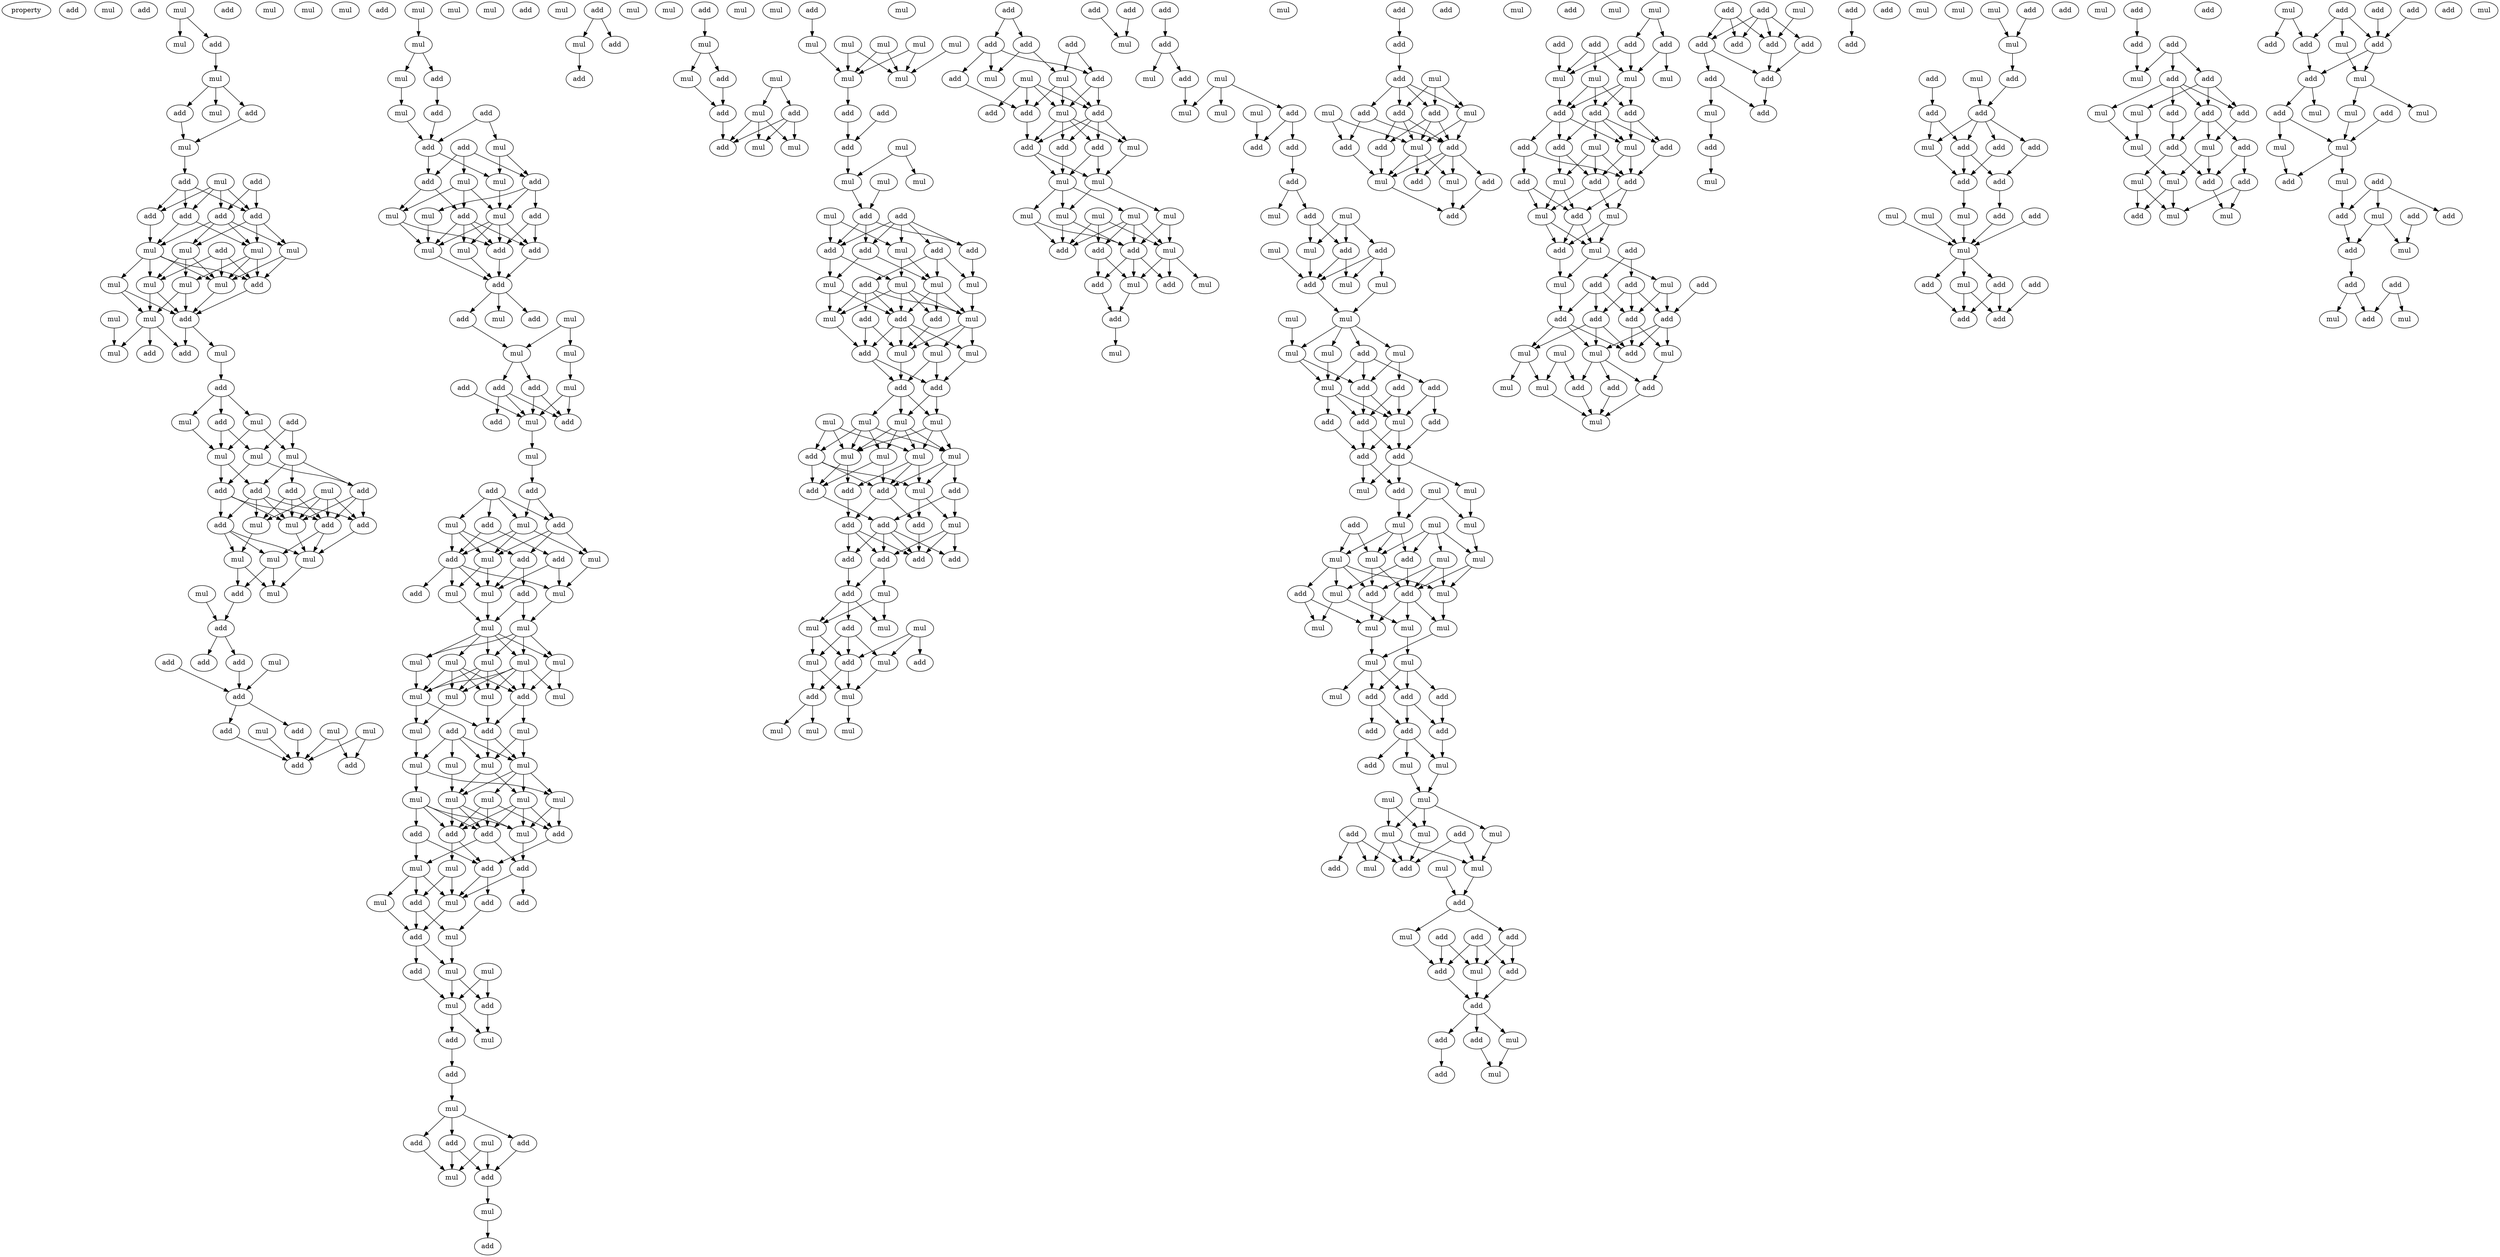 digraph {
    node [fontcolor=black]
    property [mul=2,lf=1.5]
    0 [ label = add ];
    1 [ label = mul ];
    2 [ label = add ];
    3 [ label = mul ];
    4 [ label = mul ];
    5 [ label = add ];
    6 [ label = mul ];
    7 [ label = add ];
    8 [ label = mul ];
    9 [ label = add ];
    10 [ label = add ];
    11 [ label = mul ];
    12 [ label = add ];
    13 [ label = add ];
    14 [ label = mul ];
    15 [ label = add ];
    16 [ label = add ];
    17 [ label = add ];
    18 [ label = add ];
    19 [ label = mul ];
    20 [ label = mul ];
    21 [ label = mul ];
    22 [ label = mul ];
    23 [ label = add ];
    24 [ label = add ];
    25 [ label = mul ];
    26 [ label = mul ];
    27 [ label = mul ];
    28 [ label = mul ];
    29 [ label = mul ];
    30 [ label = add ];
    31 [ label = mul ];
    32 [ label = mul ];
    33 [ label = mul ];
    34 [ label = add ];
    35 [ label = add ];
    36 [ label = mul ];
    37 [ label = add ];
    38 [ label = add ];
    39 [ label = mul ];
    40 [ label = mul ];
    41 [ label = add ];
    42 [ label = mul ];
    43 [ label = mul ];
    44 [ label = mul ];
    45 [ label = mul ];
    46 [ label = add ];
    47 [ label = add ];
    48 [ label = add ];
    49 [ label = add ];
    50 [ label = add ];
    51 [ label = mul ];
    52 [ label = mul ];
    53 [ label = add ];
    54 [ label = add ];
    55 [ label = mul ];
    56 [ label = mul ];
    57 [ label = mul ];
    58 [ label = mul ];
    59 [ label = mul ];
    60 [ label = mul ];
    61 [ label = add ];
    62 [ label = mul ];
    63 [ label = add ];
    64 [ label = add ];
    65 [ label = mul ];
    66 [ label = add ];
    67 [ label = add ];
    68 [ label = add ];
    69 [ label = add ];
    70 [ label = mul ];
    71 [ label = mul ];
    72 [ label = add ];
    73 [ label = add ];
    74 [ label = mul ];
    75 [ label = add ];
    76 [ label = add ];
    77 [ label = mul ];
    78 [ label = mul ];
    79 [ label = mul ];
    80 [ label = add ];
    81 [ label = mul ];
    82 [ label = mul ];
    83 [ label = add ];
    84 [ label = add ];
    85 [ label = mul ];
    86 [ label = add ];
    87 [ label = add ];
    88 [ label = add ];
    89 [ label = mul ];
    90 [ label = mul ];
    91 [ label = add ];
    92 [ label = mul ];
    93 [ label = add ];
    94 [ label = mul ];
    95 [ label = add ];
    96 [ label = mul ];
    97 [ label = mul ];
    98 [ label = add ];
    99 [ label = mul ];
    100 [ label = add ];
    101 [ label = add ];
    102 [ label = mul ];
    103 [ label = add ];
    104 [ label = mul ];
    105 [ label = add ];
    106 [ label = mul ];
    107 [ label = mul ];
    108 [ label = add ];
    109 [ label = add ];
    110 [ label = add ];
    111 [ label = mul ];
    112 [ label = add ];
    113 [ label = mul ];
    114 [ label = mul ];
    115 [ label = add ];
    116 [ label = mul ];
    117 [ label = add ];
    118 [ label = add ];
    119 [ label = add ];
    120 [ label = mul ];
    121 [ label = mul ];
    122 [ label = add ];
    123 [ label = add ];
    124 [ label = add ];
    125 [ label = add ];
    126 [ label = mul ];
    127 [ label = mul ];
    128 [ label = add ];
    129 [ label = add ];
    130 [ label = mul ];
    131 [ label = add ];
    132 [ label = mul ];
    133 [ label = mul ];
    134 [ label = mul ];
    135 [ label = mul ];
    136 [ label = mul ];
    137 [ label = mul ];
    138 [ label = mul ];
    139 [ label = mul ];
    140 [ label = mul ];
    141 [ label = mul ];
    142 [ label = mul ];
    143 [ label = mul ];
    144 [ label = mul ];
    145 [ label = add ];
    146 [ label = add ];
    147 [ label = mul ];
    148 [ label = mul ];
    149 [ label = add ];
    150 [ label = mul ];
    151 [ label = mul ];
    152 [ label = mul ];
    153 [ label = mul ];
    154 [ label = mul ];
    155 [ label = mul ];
    156 [ label = mul ];
    157 [ label = mul ];
    158 [ label = mul ];
    159 [ label = add ];
    160 [ label = add ];
    161 [ label = mul ];
    162 [ label = add ];
    163 [ label = add ];
    164 [ label = mul ];
    165 [ label = add ];
    166 [ label = add ];
    167 [ label = mul ];
    168 [ label = mul ];
    169 [ label = add ];
    170 [ label = add ];
    171 [ label = add ];
    172 [ label = mul ];
    173 [ label = add ];
    174 [ label = mul ];
    175 [ label = add ];
    176 [ label = mul ];
    177 [ label = mul ];
    178 [ label = mul ];
    179 [ label = add ];
    180 [ label = mul ];
    181 [ label = add ];
    182 [ label = add ];
    183 [ label = mul ];
    184 [ label = mul ];
    185 [ label = add ];
    186 [ label = add ];
    187 [ label = add ];
    188 [ label = mul ];
    189 [ label = add ];
    190 [ label = mul ];
    191 [ label = mul ];
    192 [ label = add ];
    193 [ label = add ];
    194 [ label = mul ];
    195 [ label = add ];
    196 [ label = mul ];
    197 [ label = mul ];
    198 [ label = add ];
    199 [ label = add ];
    200 [ label = mul ];
    201 [ label = mul ];
    202 [ label = mul ];
    203 [ label = add ];
    204 [ label = add ];
    205 [ label = mul ];
    206 [ label = add ];
    207 [ label = mul ];
    208 [ label = add ];
    209 [ label = mul ];
    210 [ label = mul ];
    211 [ label = mul ];
    212 [ label = add ];
    213 [ label = mul ];
    214 [ label = mul ];
    215 [ label = mul ];
    216 [ label = mul ];
    217 [ label = mul ];
    218 [ label = mul ];
    219 [ label = mul ];
    220 [ label = add ];
    221 [ label = add ];
    222 [ label = add ];
    223 [ label = mul ];
    224 [ label = mul ];
    225 [ label = mul ];
    226 [ label = mul ];
    227 [ label = add ];
    228 [ label = add ];
    229 [ label = mul ];
    230 [ label = add ];
    231 [ label = add ];
    232 [ label = add ];
    233 [ label = add ];
    234 [ label = mul ];
    235 [ label = mul ];
    236 [ label = mul ];
    237 [ label = mul ];
    238 [ label = add ];
    239 [ label = mul ];
    240 [ label = add ];
    241 [ label = mul ];
    242 [ label = add ];
    243 [ label = mul ];
    244 [ label = add ];
    245 [ label = mul ];
    246 [ label = add ];
    247 [ label = mul ];
    248 [ label = mul ];
    249 [ label = add ];
    250 [ label = add ];
    251 [ label = mul ];
    252 [ label = mul ];
    253 [ label = mul ];
    254 [ label = mul ];
    255 [ label = add ];
    256 [ label = mul ];
    257 [ label = mul ];
    258 [ label = mul ];
    259 [ label = mul ];
    260 [ label = mul ];
    261 [ label = add ];
    262 [ label = add ];
    263 [ label = add ];
    264 [ label = add ];
    265 [ label = add ];
    266 [ label = add ];
    267 [ label = mul ];
    268 [ label = add ];
    269 [ label = add ];
    270 [ label = add ];
    271 [ label = add ];
    272 [ label = add ];
    273 [ label = add ];
    274 [ label = mul ];
    275 [ label = mul ];
    276 [ label = mul ];
    277 [ label = mul ];
    278 [ label = add ];
    279 [ label = mul ];
    280 [ label = mul ];
    281 [ label = add ];
    282 [ label = add ];
    283 [ label = mul ];
    284 [ label = add ];
    285 [ label = mul ];
    286 [ label = mul ];
    287 [ label = mul ];
    288 [ label = mul ];
    289 [ label = add ];
    290 [ label = add ];
    291 [ label = add ];
    292 [ label = add ];
    293 [ label = add ];
    294 [ label = add ];
    295 [ label = mul ];
    296 [ label = mul ];
    297 [ label = mul ];
    298 [ label = add ];
    299 [ label = mul ];
    300 [ label = add ];
    301 [ label = add ];
    302 [ label = add ];
    303 [ label = mul ];
    304 [ label = add ];
    305 [ label = add ];
    306 [ label = mul ];
    307 [ label = mul ];
    308 [ label = mul ];
    309 [ label = mul ];
    310 [ label = mul ];
    311 [ label = mul ];
    312 [ label = mul ];
    313 [ label = mul ];
    314 [ label = add ];
    315 [ label = add ];
    316 [ label = add ];
    317 [ label = add ];
    318 [ label = mul ];
    319 [ label = mul ];
    320 [ label = add ];
    321 [ label = add ];
    322 [ label = mul ];
    323 [ label = add ];
    324 [ label = add ];
    325 [ label = add ];
    326 [ label = add ];
    327 [ label = mul ];
    328 [ label = add ];
    329 [ label = mul ];
    330 [ label = mul ];
    331 [ label = mul ];
    332 [ label = mul ];
    333 [ label = mul ];
    334 [ label = mul ];
    335 [ label = add ];
    336 [ label = add ];
    337 [ label = add ];
    338 [ label = add ];
    339 [ label = mul ];
    340 [ label = mul ];
    341 [ label = add ];
    342 [ label = mul ];
    343 [ label = mul ];
    344 [ label = add ];
    345 [ label = add ];
    346 [ label = mul ];
    347 [ label = mul ];
    348 [ label = add ];
    349 [ label = mul ];
    350 [ label = mul ];
    351 [ label = mul ];
    352 [ label = mul ];
    353 [ label = add ];
    354 [ label = mul ];
    355 [ label = add ];
    356 [ label = add ];
    357 [ label = mul ];
    358 [ label = add ];
    359 [ label = add ];
    360 [ label = mul ];
    361 [ label = add ];
    362 [ label = add ];
    363 [ label = add ];
    364 [ label = add ];
    365 [ label = mul ];
    366 [ label = add ];
    367 [ label = mul ];
    368 [ label = mul ];
    369 [ label = mul ];
    370 [ label = add ];
    371 [ label = mul ];
    372 [ label = mul ];
    373 [ label = mul ];
    374 [ label = mul ];
    375 [ label = add ];
    376 [ label = mul ];
    377 [ label = mul ];
    378 [ label = add ];
    379 [ label = mul ];
    380 [ label = add ];
    381 [ label = add ];
    382 [ label = mul ];
    383 [ label = mul ];
    384 [ label = mul ];
    385 [ label = mul ];
    386 [ label = mul ];
    387 [ label = mul ];
    388 [ label = mul ];
    389 [ label = add ];
    390 [ label = add ];
    391 [ label = mul ];
    392 [ label = add ];
    393 [ label = add ];
    394 [ label = add ];
    395 [ label = add ];
    396 [ label = mul ];
    397 [ label = add ];
    398 [ label = mul ];
    399 [ label = mul ];
    400 [ label = mul ];
    401 [ label = add ];
    402 [ label = mul ];
    403 [ label = mul ];
    404 [ label = mul ];
    405 [ label = add ];
    406 [ label = mul ];
    407 [ label = add ];
    408 [ label = mul ];
    409 [ label = mul ];
    410 [ label = add ];
    411 [ label = add ];
    412 [ label = add ];
    413 [ label = mul ];
    414 [ label = add ];
    415 [ label = add ];
    416 [ label = add ];
    417 [ label = mul ];
    418 [ label = add ];
    419 [ label = add ];
    420 [ label = add ];
    421 [ label = mul ];
    422 [ label = add ];
    423 [ label = add ];
    424 [ label = add ];
    425 [ label = mul ];
    426 [ label = add ];
    427 [ label = add ];
    428 [ label = mul ];
    429 [ label = add ];
    430 [ label = mul ];
    431 [ label = mul ];
    432 [ label = add ];
    433 [ label = add ];
    434 [ label = add ];
    435 [ label = mul ];
    436 [ label = add ];
    437 [ label = add ];
    438 [ label = add ];
    439 [ label = mul ];
    440 [ label = add ];
    441 [ label = mul ];
    442 [ label = add ];
    443 [ label = mul ];
    444 [ label = add ];
    445 [ label = add ];
    446 [ label = mul ];
    447 [ label = mul ];
    448 [ label = add ];
    449 [ label = add ];
    450 [ label = add ];
    451 [ label = add ];
    452 [ label = mul ];
    453 [ label = mul ];
    454 [ label = mul ];
    455 [ label = mul ];
    456 [ label = add ];
    457 [ label = add ];
    458 [ label = add ];
    459 [ label = add ];
    460 [ label = add ];
    461 [ label = add ];
    462 [ label = mul ];
    463 [ label = mul ];
    464 [ label = mul ];
    465 [ label = add ];
    466 [ label = add ];
    467 [ label = add ];
    468 [ label = mul ];
    469 [ label = mul ];
    470 [ label = add ];
    471 [ label = add ];
    472 [ label = mul ];
    473 [ label = add ];
    474 [ label = add ];
    475 [ label = add ];
    476 [ label = mul ];
    477 [ label = add ];
    478 [ label = mul ];
    479 [ label = add ];
    480 [ label = add ];
    481 [ label = add ];
    482 [ label = add ];
    483 [ label = mul ];
    484 [ label = mul ];
    485 [ label = mul ];
    486 [ label = mul ];
    487 [ label = add ];
    488 [ label = mul ];
    489 [ label = mul ];
    490 [ label = add ];
    491 [ label = add ];
    492 [ label = add ];
    493 [ label = mul ];
    494 [ label = add ];
    495 [ label = add ];
    496 [ label = mul ];
    497 [ label = add ];
    498 [ label = add ];
    499 [ label = add ];
    500 [ label = add ];
    501 [ label = add ];
    502 [ label = add ];
    503 [ label = add ];
    504 [ label = add ];
    505 [ label = mul ];
    506 [ label = add ];
    507 [ label = add ];
    508 [ label = add ];
    509 [ label = mul ];
    510 [ label = mul ];
    511 [ label = mul ];
    512 [ label = mul ];
    513 [ label = add ];
    514 [ label = mul ];
    515 [ label = add ];
    516 [ label = add ];
    517 [ label = mul ];
    518 [ label = add ];
    519 [ label = add ];
    520 [ label = add ];
    521 [ label = mul ];
    522 [ label = add ];
    523 [ label = add ];
    524 [ label = add ];
    525 [ label = add ];
    526 [ label = add ];
    527 [ label = mul ];
    528 [ label = mul ];
    529 [ label = mul ];
    530 [ label = add ];
    531 [ label = add ];
    532 [ label = mul ];
    533 [ label = add ];
    534 [ label = mul ];
    535 [ label = mul ];
    536 [ label = add ];
    537 [ label = add ];
    538 [ label = add ];
    539 [ label = add ];
    540 [ label = add ];
    541 [ label = add ];
    542 [ label = add ];
    543 [ label = add ];
    544 [ label = mul ];
    545 [ label = add ];
    546 [ label = add ];
    547 [ label = mul ];
    548 [ label = mul ];
    549 [ label = add ];
    550 [ label = add ];
    551 [ label = mul ];
    552 [ label = add ];
    553 [ label = add ];
    554 [ label = mul ];
    555 [ label = mul ];
    556 [ label = add ];
    557 [ label = mul ];
    558 [ label = add ];
    559 [ label = mul ];
    560 [ label = mul ];
    561 [ label = add ];
    562 [ label = add ];
    563 [ label = add ];
    564 [ label = add ];
    565 [ label = add ];
    566 [ label = mul ];
    567 [ label = add ];
    568 [ label = add ];
    569 [ label = add ];
    570 [ label = mul ];
    571 [ label = add ];
    572 [ label = add ];
    573 [ label = mul ];
    574 [ label = mul ];
    575 [ label = mul ];
    576 [ label = add ];
    577 [ label = add ];
    578 [ label = mul ];
    579 [ label = mul ];
    580 [ label = mul ];
    581 [ label = add ];
    582 [ label = mul ];
    583 [ label = add ];
    584 [ label = add ];
    585 [ label = add ];
    586 [ label = mul ];
    587 [ label = add ];
    588 [ label = add ];
    589 [ label = mul ];
    590 [ label = add ];
    591 [ label = add ];
    592 [ label = mul ];
    593 [ label = mul ];
    594 [ label = mul ];
    595 [ label = add ];
    3 -> 4 [ name = 0 ];
    3 -> 5 [ name = 1 ];
    5 -> 6 [ name = 2 ];
    6 -> 7 [ name = 3 ];
    6 -> 8 [ name = 4 ];
    6 -> 10 [ name = 5 ];
    7 -> 11 [ name = 6 ];
    10 -> 11 [ name = 7 ];
    11 -> 13 [ name = 8 ];
    12 -> 16 [ name = 9 ];
    12 -> 18 [ name = 10 ];
    13 -> 15 [ name = 11 ];
    13 -> 17 [ name = 12 ];
    13 -> 18 [ name = 13 ];
    14 -> 15 [ name = 14 ];
    14 -> 16 [ name = 15 ];
    14 -> 17 [ name = 16 ];
    14 -> 18 [ name = 17 ];
    15 -> 21 [ name = 18 ];
    16 -> 19 [ name = 19 ];
    16 -> 20 [ name = 20 ];
    16 -> 21 [ name = 21 ];
    16 -> 22 [ name = 22 ];
    17 -> 21 [ name = 23 ];
    17 -> 22 [ name = 24 ];
    18 -> 19 [ name = 25 ];
    18 -> 20 [ name = 26 ];
    18 -> 22 [ name = 27 ];
    19 -> 25 [ name = 28 ];
    19 -> 26 [ name = 29 ];
    19 -> 28 [ name = 30 ];
    20 -> 24 [ name = 31 ];
    20 -> 26 [ name = 32 ];
    21 -> 24 [ name = 33 ];
    21 -> 26 [ name = 34 ];
    21 -> 27 [ name = 35 ];
    21 -> 28 [ name = 36 ];
    22 -> 24 [ name = 37 ];
    22 -> 25 [ name = 38 ];
    22 -> 26 [ name = 39 ];
    23 -> 24 [ name = 40 ];
    23 -> 26 [ name = 41 ];
    23 -> 28 [ name = 42 ];
    24 -> 30 [ name = 43 ];
    25 -> 29 [ name = 44 ];
    25 -> 30 [ name = 45 ];
    26 -> 30 [ name = 46 ];
    27 -> 29 [ name = 47 ];
    27 -> 30 [ name = 48 ];
    28 -> 29 [ name = 49 ];
    28 -> 30 [ name = 50 ];
    29 -> 32 [ name = 51 ];
    29 -> 34 [ name = 52 ];
    29 -> 35 [ name = 53 ];
    30 -> 33 [ name = 54 ];
    30 -> 34 [ name = 55 ];
    31 -> 32 [ name = 56 ];
    33 -> 37 [ name = 57 ];
    37 -> 38 [ name = 58 ];
    37 -> 39 [ name = 59 ];
    37 -> 40 [ name = 60 ];
    38 -> 43 [ name = 61 ];
    38 -> 44 [ name = 62 ];
    39 -> 43 [ name = 63 ];
    40 -> 42 [ name = 64 ];
    40 -> 43 [ name = 65 ];
    41 -> 42 [ name = 66 ];
    41 -> 44 [ name = 67 ];
    42 -> 46 [ name = 68 ];
    42 -> 47 [ name = 69 ];
    42 -> 49 [ name = 70 ];
    43 -> 47 [ name = 71 ];
    43 -> 48 [ name = 72 ];
    44 -> 46 [ name = 73 ];
    44 -> 48 [ name = 74 ];
    45 -> 50 [ name = 75 ];
    45 -> 51 [ name = 76 ];
    45 -> 52 [ name = 77 ];
    45 -> 53 [ name = 78 ];
    46 -> 50 [ name = 79 ];
    46 -> 51 [ name = 80 ];
    46 -> 53 [ name = 81 ];
    47 -> 51 [ name = 82 ];
    47 -> 52 [ name = 83 ];
    47 -> 53 [ name = 84 ];
    47 -> 54 [ name = 85 ];
    48 -> 50 [ name = 86 ];
    48 -> 51 [ name = 87 ];
    48 -> 54 [ name = 88 ];
    49 -> 50 [ name = 89 ];
    49 -> 51 [ name = 90 ];
    49 -> 52 [ name = 91 ];
    50 -> 56 [ name = 92 ];
    50 -> 57 [ name = 93 ];
    51 -> 57 [ name = 94 ];
    52 -> 55 [ name = 95 ];
    53 -> 57 [ name = 96 ];
    54 -> 55 [ name = 97 ];
    54 -> 56 [ name = 98 ];
    54 -> 57 [ name = 99 ];
    55 -> 59 [ name = 100 ];
    55 -> 61 [ name = 101 ];
    56 -> 59 [ name = 102 ];
    56 -> 61 [ name = 103 ];
    57 -> 59 [ name = 104 ];
    60 -> 63 [ name = 105 ];
    61 -> 63 [ name = 106 ];
    63 -> 66 [ name = 107 ];
    63 -> 68 [ name = 108 ];
    65 -> 69 [ name = 109 ];
    66 -> 69 [ name = 110 ];
    67 -> 69 [ name = 111 ];
    69 -> 72 [ name = 112 ];
    69 -> 73 [ name = 113 ];
    70 -> 75 [ name = 114 ];
    70 -> 76 [ name = 115 ];
    71 -> 76 [ name = 116 ];
    72 -> 76 [ name = 117 ];
    73 -> 76 [ name = 118 ];
    74 -> 75 [ name = 119 ];
    74 -> 76 [ name = 120 ];
    77 -> 79 [ name = 121 ];
    79 -> 80 [ name = 122 ];
    79 -> 81 [ name = 123 ];
    80 -> 84 [ name = 124 ];
    81 -> 82 [ name = 125 ];
    82 -> 86 [ name = 126 ];
    83 -> 85 [ name = 127 ];
    83 -> 86 [ name = 128 ];
    84 -> 86 [ name = 129 ];
    85 -> 89 [ name = 130 ];
    85 -> 91 [ name = 131 ];
    86 -> 88 [ name = 132 ];
    86 -> 89 [ name = 133 ];
    87 -> 88 [ name = 134 ];
    87 -> 90 [ name = 135 ];
    87 -> 91 [ name = 136 ];
    88 -> 92 [ name = 137 ];
    88 -> 93 [ name = 138 ];
    89 -> 94 [ name = 139 ];
    90 -> 92 [ name = 140 ];
    90 -> 93 [ name = 141 ];
    90 -> 94 [ name = 142 ];
    91 -> 94 [ name = 143 ];
    91 -> 95 [ name = 144 ];
    91 -> 96 [ name = 145 ];
    92 -> 98 [ name = 146 ];
    92 -> 99 [ name = 147 ];
    93 -> 97 [ name = 148 ];
    93 -> 98 [ name = 149 ];
    93 -> 99 [ name = 150 ];
    93 -> 100 [ name = 151 ];
    94 -> 97 [ name = 152 ];
    94 -> 98 [ name = 153 ];
    94 -> 99 [ name = 154 ];
    94 -> 100 [ name = 155 ];
    95 -> 98 [ name = 156 ];
    95 -> 100 [ name = 157 ];
    96 -> 99 [ name = 158 ];
    97 -> 101 [ name = 159 ];
    98 -> 101 [ name = 160 ];
    99 -> 101 [ name = 161 ];
    100 -> 101 [ name = 162 ];
    101 -> 102 [ name = 163 ];
    101 -> 103 [ name = 164 ];
    101 -> 105 [ name = 165 ];
    104 -> 106 [ name = 166 ];
    104 -> 107 [ name = 167 ];
    105 -> 106 [ name = 168 ];
    106 -> 109 [ name = 169 ];
    106 -> 110 [ name = 170 ];
    107 -> 111 [ name = 171 ];
    108 -> 114 [ name = 172 ];
    109 -> 114 [ name = 173 ];
    109 -> 115 [ name = 174 ];
    110 -> 112 [ name = 175 ];
    110 -> 114 [ name = 176 ];
    110 -> 115 [ name = 177 ];
    111 -> 114 [ name = 178 ];
    111 -> 115 [ name = 179 ];
    114 -> 116 [ name = 180 ];
    116 -> 119 [ name = 181 ];
    117 -> 120 [ name = 182 ];
    117 -> 121 [ name = 183 ];
    117 -> 122 [ name = 184 ];
    117 -> 123 [ name = 185 ];
    119 -> 120 [ name = 186 ];
    119 -> 122 [ name = 187 ];
    120 -> 124 [ name = 188 ];
    120 -> 126 [ name = 189 ];
    120 -> 127 [ name = 190 ];
    121 -> 124 [ name = 191 ];
    121 -> 125 [ name = 192 ];
    121 -> 126 [ name = 193 ];
    122 -> 125 [ name = 194 ];
    122 -> 126 [ name = 195 ];
    122 -> 127 [ name = 196 ];
    123 -> 124 [ name = 197 ];
    123 -> 128 [ name = 198 ];
    124 -> 130 [ name = 199 ];
    124 -> 131 [ name = 200 ];
    124 -> 132 [ name = 201 ];
    124 -> 133 [ name = 202 ];
    125 -> 129 [ name = 203 ];
    125 -> 130 [ name = 204 ];
    126 -> 130 [ name = 205 ];
    126 -> 133 [ name = 206 ];
    127 -> 132 [ name = 207 ];
    128 -> 130 [ name = 208 ];
    128 -> 132 [ name = 209 ];
    129 -> 134 [ name = 210 ];
    129 -> 135 [ name = 211 ];
    130 -> 134 [ name = 212 ];
    132 -> 135 [ name = 213 ];
    133 -> 134 [ name = 214 ];
    134 -> 136 [ name = 215 ];
    134 -> 137 [ name = 216 ];
    134 -> 138 [ name = 217 ];
    134 -> 139 [ name = 218 ];
    134 -> 140 [ name = 219 ];
    135 -> 136 [ name = 220 ];
    135 -> 137 [ name = 221 ];
    135 -> 138 [ name = 222 ];
    135 -> 140 [ name = 223 ];
    136 -> 141 [ name = 224 ];
    137 -> 144 [ name = 225 ];
    137 -> 145 [ name = 226 ];
    138 -> 141 [ name = 227 ];
    138 -> 142 [ name = 228 ];
    138 -> 143 [ name = 229 ];
    138 -> 144 [ name = 230 ];
    138 -> 145 [ name = 231 ];
    139 -> 141 [ name = 232 ];
    139 -> 142 [ name = 233 ];
    139 -> 143 [ name = 234 ];
    139 -> 145 [ name = 235 ];
    140 -> 141 [ name = 236 ];
    140 -> 142 [ name = 237 ];
    140 -> 143 [ name = 238 ];
    140 -> 145 [ name = 239 ];
    141 -> 146 [ name = 240 ];
    141 -> 147 [ name = 241 ];
    142 -> 147 [ name = 242 ];
    143 -> 146 [ name = 243 ];
    145 -> 146 [ name = 244 ];
    145 -> 148 [ name = 245 ];
    146 -> 152 [ name = 246 ];
    146 -> 153 [ name = 247 ];
    147 -> 150 [ name = 248 ];
    148 -> 152 [ name = 249 ];
    148 -> 153 [ name = 250 ];
    149 -> 150 [ name = 251 ];
    149 -> 151 [ name = 252 ];
    149 -> 152 [ name = 253 ];
    149 -> 153 [ name = 254 ];
    150 -> 154 [ name = 255 ];
    150 -> 157 [ name = 256 ];
    151 -> 155 [ name = 257 ];
    152 -> 155 [ name = 258 ];
    152 -> 156 [ name = 259 ];
    152 -> 157 [ name = 260 ];
    152 -> 158 [ name = 261 ];
    153 -> 155 [ name = 262 ];
    153 -> 158 [ name = 263 ];
    154 -> 160 [ name = 264 ];
    154 -> 161 [ name = 265 ];
    154 -> 162 [ name = 266 ];
    154 -> 163 [ name = 267 ];
    155 -> 161 [ name = 268 ];
    155 -> 162 [ name = 269 ];
    155 -> 163 [ name = 270 ];
    156 -> 159 [ name = 271 ];
    156 -> 162 [ name = 272 ];
    156 -> 163 [ name = 273 ];
    157 -> 159 [ name = 274 ];
    157 -> 161 [ name = 275 ];
    158 -> 159 [ name = 276 ];
    158 -> 161 [ name = 277 ];
    158 -> 162 [ name = 278 ];
    158 -> 163 [ name = 279 ];
    159 -> 166 [ name = 280 ];
    160 -> 166 [ name = 281 ];
    160 -> 167 [ name = 282 ];
    161 -> 165 [ name = 283 ];
    162 -> 164 [ name = 284 ];
    162 -> 166 [ name = 285 ];
    163 -> 165 [ name = 286 ];
    163 -> 167 [ name = 287 ];
    164 -> 168 [ name = 288 ];
    164 -> 171 [ name = 289 ];
    165 -> 168 [ name = 290 ];
    165 -> 169 [ name = 291 ];
    166 -> 168 [ name = 292 ];
    166 -> 170 [ name = 293 ];
    167 -> 168 [ name = 294 ];
    167 -> 171 [ name = 295 ];
    167 -> 172 [ name = 296 ];
    168 -> 173 [ name = 297 ];
    170 -> 174 [ name = 298 ];
    171 -> 173 [ name = 299 ];
    171 -> 174 [ name = 300 ];
    172 -> 173 [ name = 301 ];
    173 -> 175 [ name = 302 ];
    173 -> 177 [ name = 303 ];
    174 -> 177 [ name = 304 ];
    175 -> 178 [ name = 305 ];
    176 -> 178 [ name = 306 ];
    176 -> 179 [ name = 307 ];
    177 -> 178 [ name = 308 ];
    177 -> 179 [ name = 309 ];
    178 -> 180 [ name = 310 ];
    178 -> 181 [ name = 311 ];
    179 -> 180 [ name = 312 ];
    181 -> 182 [ name = 313 ];
    182 -> 183 [ name = 314 ];
    183 -> 185 [ name = 315 ];
    183 -> 186 [ name = 316 ];
    183 -> 187 [ name = 317 ];
    184 -> 188 [ name = 318 ];
    184 -> 189 [ name = 319 ];
    185 -> 188 [ name = 320 ];
    186 -> 189 [ name = 321 ];
    187 -> 188 [ name = 322 ];
    187 -> 189 [ name = 323 ];
    189 -> 190 [ name = 324 ];
    190 -> 192 [ name = 325 ];
    193 -> 194 [ name = 326 ];
    193 -> 195 [ name = 327 ];
    194 -> 198 [ name = 328 ];
    199 -> 200 [ name = 329 ];
    200 -> 201 [ name = 330 ];
    200 -> 203 [ name = 331 ];
    201 -> 204 [ name = 332 ];
    202 -> 205 [ name = 333 ];
    202 -> 206 [ name = 334 ];
    203 -> 204 [ name = 335 ];
    204 -> 208 [ name = 336 ];
    205 -> 208 [ name = 337 ];
    205 -> 209 [ name = 338 ];
    205 -> 210 [ name = 339 ];
    206 -> 208 [ name = 340 ];
    206 -> 209 [ name = 341 ];
    206 -> 210 [ name = 342 ];
    212 -> 213 [ name = 343 ];
    213 -> 218 [ name = 344 ];
    214 -> 219 [ name = 345 ];
    215 -> 218 [ name = 346 ];
    215 -> 219 [ name = 347 ];
    216 -> 218 [ name = 348 ];
    216 -> 219 [ name = 349 ];
    217 -> 218 [ name = 350 ];
    217 -> 219 [ name = 351 ];
    218 -> 221 [ name = 352 ];
    220 -> 222 [ name = 353 ];
    221 -> 222 [ name = 354 ];
    222 -> 224 [ name = 355 ];
    223 -> 224 [ name = 356 ];
    223 -> 226 [ name = 357 ];
    224 -> 227 [ name = 358 ];
    225 -> 227 [ name = 359 ];
    227 -> 231 [ name = 360 ];
    227 -> 232 [ name = 361 ];
    227 -> 233 [ name = 362 ];
    228 -> 230 [ name = 363 ];
    228 -> 231 [ name = 364 ];
    228 -> 232 [ name = 365 ];
    228 -> 233 [ name = 366 ];
    228 -> 234 [ name = 367 ];
    229 -> 231 [ name = 368 ];
    229 -> 234 [ name = 369 ];
    230 -> 236 [ name = 370 ];
    230 -> 237 [ name = 371 ];
    230 -> 238 [ name = 372 ];
    231 -> 235 [ name = 373 ];
    231 -> 239 [ name = 374 ];
    232 -> 236 [ name = 375 ];
    233 -> 235 [ name = 376 ];
    233 -> 237 [ name = 377 ];
    234 -> 237 [ name = 378 ];
    234 -> 239 [ name = 379 ];
    235 -> 240 [ name = 380 ];
    235 -> 243 [ name = 381 ];
    236 -> 241 [ name = 382 ];
    237 -> 240 [ name = 383 ];
    237 -> 241 [ name = 384 ];
    237 -> 244 [ name = 385 ];
    238 -> 240 [ name = 386 ];
    238 -> 241 [ name = 387 ];
    238 -> 242 [ name = 388 ];
    238 -> 243 [ name = 389 ];
    239 -> 240 [ name = 390 ];
    239 -> 241 [ name = 391 ];
    239 -> 243 [ name = 392 ];
    239 -> 244 [ name = 393 ];
    240 -> 245 [ name = 394 ];
    240 -> 246 [ name = 395 ];
    240 -> 247 [ name = 396 ];
    240 -> 248 [ name = 397 ];
    241 -> 245 [ name = 398 ];
    241 -> 247 [ name = 399 ];
    241 -> 248 [ name = 400 ];
    242 -> 245 [ name = 401 ];
    242 -> 246 [ name = 402 ];
    243 -> 246 [ name = 403 ];
    244 -> 245 [ name = 404 ];
    245 -> 249 [ name = 405 ];
    246 -> 249 [ name = 406 ];
    246 -> 250 [ name = 407 ];
    247 -> 249 [ name = 408 ];
    247 -> 250 [ name = 409 ];
    248 -> 250 [ name = 410 ];
    249 -> 251 [ name = 411 ];
    249 -> 252 [ name = 412 ];
    249 -> 253 [ name = 413 ];
    250 -> 251 [ name = 414 ];
    250 -> 253 [ name = 415 ];
    251 -> 257 [ name = 416 ];
    251 -> 258 [ name = 417 ];
    251 -> 259 [ name = 418 ];
    252 -> 255 [ name = 419 ];
    252 -> 256 [ name = 420 ];
    252 -> 258 [ name = 421 ];
    252 -> 259 [ name = 422 ];
    253 -> 256 [ name = 423 ];
    253 -> 257 [ name = 424 ];
    253 -> 258 [ name = 425 ];
    253 -> 259 [ name = 426 ];
    254 -> 255 [ name = 427 ];
    254 -> 257 [ name = 428 ];
    254 -> 258 [ name = 429 ];
    255 -> 260 [ name = 430 ];
    255 -> 261 [ name = 431 ];
    255 -> 263 [ name = 432 ];
    256 -> 261 [ name = 433 ];
    256 -> 263 [ name = 434 ];
    257 -> 260 [ name = 435 ];
    257 -> 261 [ name = 436 ];
    257 -> 262 [ name = 437 ];
    258 -> 262 [ name = 438 ];
    258 -> 263 [ name = 439 ];
    259 -> 260 [ name = 440 ];
    259 -> 261 [ name = 441 ];
    259 -> 264 [ name = 442 ];
    260 -> 266 [ name = 443 ];
    260 -> 267 [ name = 444 ];
    261 -> 265 [ name = 445 ];
    261 -> 266 [ name = 446 ];
    262 -> 265 [ name = 447 ];
    263 -> 268 [ name = 448 ];
    264 -> 267 [ name = 449 ];
    264 -> 268 [ name = 450 ];
    265 -> 269 [ name = 451 ];
    265 -> 270 [ name = 452 ];
    265 -> 271 [ name = 453 ];
    266 -> 269 [ name = 454 ];
    267 -> 269 [ name = 455 ];
    267 -> 270 [ name = 456 ];
    267 -> 272 [ name = 457 ];
    268 -> 269 [ name = 458 ];
    268 -> 270 [ name = 459 ];
    268 -> 271 [ name = 460 ];
    268 -> 272 [ name = 461 ];
    270 -> 273 [ name = 462 ];
    270 -> 274 [ name = 463 ];
    271 -> 273 [ name = 464 ];
    273 -> 276 [ name = 465 ];
    273 -> 277 [ name = 466 ];
    273 -> 278 [ name = 467 ];
    274 -> 276 [ name = 468 ];
    274 -> 277 [ name = 469 ];
    275 -> 279 [ name = 470 ];
    275 -> 281 [ name = 471 ];
    275 -> 282 [ name = 472 ];
    276 -> 280 [ name = 473 ];
    276 -> 282 [ name = 474 ];
    278 -> 279 [ name = 475 ];
    278 -> 280 [ name = 476 ];
    278 -> 282 [ name = 477 ];
    279 -> 283 [ name = 478 ];
    280 -> 283 [ name = 479 ];
    280 -> 284 [ name = 480 ];
    282 -> 283 [ name = 481 ];
    282 -> 284 [ name = 482 ];
    283 -> 288 [ name = 483 ];
    284 -> 285 [ name = 484 ];
    284 -> 287 [ name = 485 ];
    289 -> 290 [ name = 486 ];
    289 -> 291 [ name = 487 ];
    290 -> 293 [ name = 488 ];
    290 -> 294 [ name = 489 ];
    290 -> 295 [ name = 490 ];
    291 -> 295 [ name = 491 ];
    291 -> 297 [ name = 492 ];
    292 -> 294 [ name = 493 ];
    292 -> 297 [ name = 494 ];
    293 -> 301 [ name = 495 ];
    294 -> 298 [ name = 496 ];
    294 -> 299 [ name = 497 ];
    296 -> 298 [ name = 498 ];
    296 -> 299 [ name = 499 ];
    296 -> 300 [ name = 500 ];
    296 -> 301 [ name = 501 ];
    297 -> 298 [ name = 502 ];
    297 -> 299 [ name = 503 ];
    297 -> 301 [ name = 504 ];
    298 -> 302 [ name = 505 ];
    298 -> 303 [ name = 506 ];
    298 -> 304 [ name = 507 ];
    298 -> 305 [ name = 508 ];
    299 -> 302 [ name = 509 ];
    299 -> 303 [ name = 510 ];
    299 -> 304 [ name = 511 ];
    299 -> 305 [ name = 512 ];
    301 -> 305 [ name = 513 ];
    302 -> 306 [ name = 514 ];
    302 -> 307 [ name = 515 ];
    303 -> 306 [ name = 516 ];
    304 -> 307 [ name = 517 ];
    305 -> 306 [ name = 518 ];
    305 -> 307 [ name = 519 ];
    306 -> 308 [ name = 520 ];
    306 -> 309 [ name = 521 ];
    307 -> 308 [ name = 522 ];
    307 -> 310 [ name = 523 ];
    307 -> 311 [ name = 524 ];
    308 -> 315 [ name = 525 ];
    308 -> 316 [ name = 526 ];
    309 -> 313 [ name = 527 ];
    309 -> 315 [ name = 528 ];
    310 -> 313 [ name = 529 ];
    310 -> 314 [ name = 530 ];
    310 -> 315 [ name = 531 ];
    310 -> 316 [ name = 532 ];
    311 -> 315 [ name = 533 ];
    311 -> 316 [ name = 534 ];
    312 -> 313 [ name = 535 ];
    312 -> 314 [ name = 536 ];
    312 -> 316 [ name = 537 ];
    313 -> 317 [ name = 538 ];
    313 -> 318 [ name = 539 ];
    313 -> 319 [ name = 540 ];
    314 -> 318 [ name = 541 ];
    314 -> 320 [ name = 542 ];
    315 -> 317 [ name = 543 ];
    315 -> 318 [ name = 544 ];
    315 -> 320 [ name = 545 ];
    318 -> 321 [ name = 546 ];
    320 -> 321 [ name = 547 ];
    321 -> 322 [ name = 548 ];
    323 -> 327 [ name = 549 ];
    324 -> 326 [ name = 550 ];
    325 -> 327 [ name = 551 ];
    326 -> 328 [ name = 552 ];
    326 -> 330 [ name = 553 ];
    328 -> 334 [ name = 554 ];
    331 -> 333 [ name = 555 ];
    331 -> 334 [ name = 556 ];
    331 -> 335 [ name = 557 ];
    332 -> 336 [ name = 558 ];
    335 -> 336 [ name = 559 ];
    335 -> 337 [ name = 560 ];
    337 -> 338 [ name = 561 ];
    338 -> 339 [ name = 562 ];
    338 -> 341 [ name = 563 ];
    340 -> 342 [ name = 564 ];
    340 -> 344 [ name = 565 ];
    340 -> 345 [ name = 566 ];
    341 -> 342 [ name = 567 ];
    341 -> 344 [ name = 568 ];
    342 -> 348 [ name = 569 ];
    343 -> 348 [ name = 570 ];
    344 -> 346 [ name = 571 ];
    344 -> 348 [ name = 572 ];
    345 -> 346 [ name = 573 ];
    345 -> 347 [ name = 574 ];
    345 -> 348 [ name = 575 ];
    347 -> 350 [ name = 576 ];
    348 -> 350 [ name = 577 ];
    349 -> 354 [ name = 578 ];
    350 -> 351 [ name = 579 ];
    350 -> 352 [ name = 580 ];
    350 -> 353 [ name = 581 ];
    350 -> 354 [ name = 582 ];
    351 -> 357 [ name = 583 ];
    352 -> 355 [ name = 584 ];
    352 -> 356 [ name = 585 ];
    353 -> 356 [ name = 586 ];
    353 -> 357 [ name = 587 ];
    353 -> 358 [ name = 588 ];
    354 -> 356 [ name = 589 ];
    354 -> 357 [ name = 590 ];
    355 -> 359 [ name = 591 ];
    355 -> 360 [ name = 592 ];
    356 -> 359 [ name = 593 ];
    356 -> 360 [ name = 594 ];
    357 -> 359 [ name = 595 ];
    357 -> 360 [ name = 596 ];
    357 -> 362 [ name = 597 ];
    358 -> 360 [ name = 598 ];
    358 -> 361 [ name = 599 ];
    359 -> 363 [ name = 600 ];
    359 -> 364 [ name = 601 ];
    360 -> 363 [ name = 602 ];
    360 -> 364 [ name = 603 ];
    361 -> 363 [ name = 604 ];
    362 -> 364 [ name = 605 ];
    363 -> 365 [ name = 606 ];
    363 -> 366 [ name = 607 ];
    363 -> 368 [ name = 608 ];
    364 -> 365 [ name = 609 ];
    364 -> 366 [ name = 610 ];
    366 -> 371 [ name = 611 ];
    367 -> 371 [ name = 612 ];
    367 -> 372 [ name = 613 ];
    368 -> 372 [ name = 614 ];
    369 -> 374 [ name = 615 ];
    369 -> 375 [ name = 616 ];
    369 -> 376 [ name = 617 ];
    369 -> 377 [ name = 618 ];
    370 -> 373 [ name = 619 ];
    370 -> 377 [ name = 620 ];
    371 -> 373 [ name = 621 ];
    371 -> 375 [ name = 622 ];
    371 -> 377 [ name = 623 ];
    372 -> 376 [ name = 624 ];
    373 -> 379 [ name = 625 ];
    373 -> 380 [ name = 626 ];
    373 -> 381 [ name = 627 ];
    373 -> 382 [ name = 628 ];
    374 -> 378 [ name = 629 ];
    374 -> 379 [ name = 630 ];
    374 -> 380 [ name = 631 ];
    375 -> 378 [ name = 632 ];
    375 -> 382 [ name = 633 ];
    376 -> 378 [ name = 634 ];
    376 -> 379 [ name = 635 ];
    377 -> 378 [ name = 636 ];
    377 -> 380 [ name = 637 ];
    378 -> 383 [ name = 638 ];
    378 -> 384 [ name = 639 ];
    378 -> 386 [ name = 640 ];
    379 -> 386 [ name = 641 ];
    380 -> 384 [ name = 642 ];
    381 -> 384 [ name = 643 ];
    381 -> 385 [ name = 644 ];
    382 -> 383 [ name = 645 ];
    382 -> 385 [ name = 646 ];
    383 -> 388 [ name = 647 ];
    384 -> 387 [ name = 648 ];
    386 -> 387 [ name = 649 ];
    387 -> 389 [ name = 650 ];
    387 -> 390 [ name = 651 ];
    387 -> 391 [ name = 652 ];
    388 -> 389 [ name = 653 ];
    388 -> 390 [ name = 654 ];
    388 -> 392 [ name = 655 ];
    389 -> 393 [ name = 656 ];
    389 -> 395 [ name = 657 ];
    390 -> 393 [ name = 658 ];
    390 -> 394 [ name = 659 ];
    392 -> 394 [ name = 660 ];
    393 -> 396 [ name = 661 ];
    393 -> 397 [ name = 662 ];
    393 -> 398 [ name = 663 ];
    394 -> 398 [ name = 664 ];
    396 -> 400 [ name = 665 ];
    398 -> 400 [ name = 666 ];
    399 -> 402 [ name = 667 ];
    399 -> 403 [ name = 668 ];
    400 -> 402 [ name = 669 ];
    400 -> 403 [ name = 670 ];
    400 -> 404 [ name = 671 ];
    401 -> 406 [ name = 672 ];
    401 -> 407 [ name = 673 ];
    401 -> 410 [ name = 674 ];
    402 -> 406 [ name = 675 ];
    402 -> 407 [ name = 676 ];
    402 -> 409 [ name = 677 ];
    403 -> 407 [ name = 678 ];
    404 -> 409 [ name = 679 ];
    405 -> 407 [ name = 680 ];
    405 -> 409 [ name = 681 ];
    408 -> 411 [ name = 682 ];
    409 -> 411 [ name = 683 ];
    411 -> 413 [ name = 684 ];
    411 -> 414 [ name = 685 ];
    412 -> 416 [ name = 686 ];
    412 -> 417 [ name = 687 ];
    413 -> 416 [ name = 688 ];
    414 -> 417 [ name = 689 ];
    414 -> 418 [ name = 690 ];
    415 -> 416 [ name = 691 ];
    415 -> 417 [ name = 692 ];
    415 -> 418 [ name = 693 ];
    416 -> 419 [ name = 694 ];
    417 -> 419 [ name = 695 ];
    418 -> 419 [ name = 696 ];
    419 -> 420 [ name = 697 ];
    419 -> 421 [ name = 698 ];
    419 -> 424 [ name = 699 ];
    420 -> 426 [ name = 700 ];
    421 -> 425 [ name = 701 ];
    422 -> 427 [ name = 702 ];
    424 -> 425 [ name = 703 ];
    427 -> 429 [ name = 704 ];
    428 -> 430 [ name = 705 ];
    428 -> 432 [ name = 706 ];
    428 -> 433 [ name = 707 ];
    429 -> 430 [ name = 708 ];
    429 -> 432 [ name = 709 ];
    429 -> 433 [ name = 710 ];
    429 -> 434 [ name = 711 ];
    430 -> 435 [ name = 712 ];
    430 -> 436 [ name = 713 ];
    431 -> 435 [ name = 714 ];
    431 -> 437 [ name = 715 ];
    432 -> 435 [ name = 716 ];
    432 -> 436 [ name = 717 ];
    432 -> 438 [ name = 718 ];
    433 -> 435 [ name = 719 ];
    433 -> 436 [ name = 720 ];
    433 -> 438 [ name = 721 ];
    434 -> 436 [ name = 722 ];
    434 -> 437 [ name = 723 ];
    435 -> 439 [ name = 724 ];
    435 -> 441 [ name = 725 ];
    435 -> 442 [ name = 726 ];
    436 -> 439 [ name = 727 ];
    436 -> 440 [ name = 728 ];
    436 -> 441 [ name = 729 ];
    436 -> 442 [ name = 730 ];
    437 -> 439 [ name = 731 ];
    438 -> 439 [ name = 732 ];
    439 -> 444 [ name = 733 ];
    440 -> 444 [ name = 734 ];
    441 -> 444 [ name = 735 ];
    447 -> 448 [ name = 736 ];
    447 -> 451 [ name = 737 ];
    448 -> 453 [ name = 738 ];
    448 -> 454 [ name = 739 ];
    449 -> 452 [ name = 740 ];
    449 -> 453 [ name = 741 ];
    449 -> 454 [ name = 742 ];
    450 -> 453 [ name = 743 ];
    451 -> 454 [ name = 744 ];
    451 -> 455 [ name = 745 ];
    452 -> 456 [ name = 746 ];
    452 -> 457 [ name = 747 ];
    452 -> 458 [ name = 748 ];
    453 -> 458 [ name = 749 ];
    454 -> 456 [ name = 750 ];
    454 -> 457 [ name = 751 ];
    454 -> 458 [ name = 752 ];
    456 -> 459 [ name = 753 ];
    456 -> 463 [ name = 754 ];
    457 -> 459 [ name = 755 ];
    457 -> 460 [ name = 756 ];
    457 -> 462 [ name = 757 ];
    457 -> 463 [ name = 758 ];
    458 -> 460 [ name = 759 ];
    458 -> 461 [ name = 760 ];
    458 -> 463 [ name = 761 ];
    459 -> 467 [ name = 762 ];
    460 -> 464 [ name = 763 ];
    460 -> 466 [ name = 764 ];
    461 -> 465 [ name = 765 ];
    461 -> 467 [ name = 766 ];
    462 -> 464 [ name = 767 ];
    462 -> 466 [ name = 768 ];
    462 -> 467 [ name = 769 ];
    463 -> 466 [ name = 770 ];
    463 -> 467 [ name = 771 ];
    464 -> 469 [ name = 772 ];
    464 -> 470 [ name = 773 ];
    465 -> 469 [ name = 774 ];
    465 -> 470 [ name = 775 ];
    466 -> 468 [ name = 776 ];
    466 -> 469 [ name = 777 ];
    467 -> 468 [ name = 778 ];
    467 -> 470 [ name = 779 ];
    468 -> 472 [ name = 780 ];
    468 -> 473 [ name = 781 ];
    469 -> 472 [ name = 782 ];
    469 -> 473 [ name = 783 ];
    470 -> 472 [ name = 784 ];
    470 -> 473 [ name = 785 ];
    471 -> 475 [ name = 786 ];
    471 -> 477 [ name = 787 ];
    472 -> 476 [ name = 788 ];
    472 -> 478 [ name = 789 ];
    473 -> 476 [ name = 790 ];
    474 -> 479 [ name = 791 ];
    475 -> 480 [ name = 792 ];
    475 -> 481 [ name = 793 ];
    475 -> 482 [ name = 794 ];
    476 -> 480 [ name = 795 ];
    477 -> 479 [ name = 796 ];
    477 -> 481 [ name = 797 ];
    477 -> 482 [ name = 798 ];
    478 -> 479 [ name = 799 ];
    478 -> 481 [ name = 800 ];
    479 -> 484 [ name = 801 ];
    479 -> 485 [ name = 802 ];
    479 -> 487 [ name = 803 ];
    480 -> 483 [ name = 804 ];
    480 -> 484 [ name = 805 ];
    480 -> 487 [ name = 806 ];
    481 -> 485 [ name = 807 ];
    481 -> 487 [ name = 808 ];
    482 -> 483 [ name = 809 ];
    482 -> 484 [ name = 810 ];
    482 -> 487 [ name = 811 ];
    483 -> 488 [ name = 812 ];
    483 -> 489 [ name = 813 ];
    484 -> 490 [ name = 814 ];
    484 -> 491 [ name = 815 ];
    484 -> 492 [ name = 816 ];
    485 -> 490 [ name = 817 ];
    486 -> 488 [ name = 818 ];
    486 -> 492 [ name = 819 ];
    488 -> 493 [ name = 820 ];
    490 -> 493 [ name = 821 ];
    491 -> 493 [ name = 822 ];
    492 -> 493 [ name = 823 ];
    494 -> 498 [ name = 824 ];
    494 -> 499 [ name = 825 ];
    494 -> 501 [ name = 826 ];
    495 -> 498 [ name = 827 ];
    495 -> 499 [ name = 828 ];
    495 -> 500 [ name = 829 ];
    495 -> 501 [ name = 830 ];
    496 -> 498 [ name = 831 ];
    497 -> 502 [ name = 832 ];
    498 -> 504 [ name = 833 ];
    500 -> 504 [ name = 834 ];
    501 -> 503 [ name = 835 ];
    501 -> 504 [ name = 836 ];
    503 -> 505 [ name = 837 ];
    503 -> 506 [ name = 838 ];
    504 -> 506 [ name = 839 ];
    505 -> 507 [ name = 840 ];
    507 -> 510 [ name = 841 ];
    512 -> 514 [ name = 842 ];
    513 -> 514 [ name = 843 ];
    514 -> 516 [ name = 844 ];
    515 -> 518 [ name = 845 ];
    516 -> 519 [ name = 846 ];
    517 -> 519 [ name = 847 ];
    518 -> 521 [ name = 848 ];
    518 -> 523 [ name = 849 ];
    519 -> 521 [ name = 850 ];
    519 -> 522 [ name = 851 ];
    519 -> 523 [ name = 852 ];
    519 -> 524 [ name = 853 ];
    521 -> 525 [ name = 854 ];
    522 -> 526 [ name = 855 ];
    523 -> 525 [ name = 856 ];
    523 -> 526 [ name = 857 ];
    524 -> 525 [ name = 858 ];
    525 -> 529 [ name = 859 ];
    526 -> 530 [ name = 860 ];
    527 -> 532 [ name = 861 ];
    528 -> 532 [ name = 862 ];
    529 -> 532 [ name = 863 ];
    530 -> 532 [ name = 864 ];
    531 -> 532 [ name = 865 ];
    532 -> 533 [ name = 866 ];
    532 -> 535 [ name = 867 ];
    532 -> 536 [ name = 868 ];
    533 -> 538 [ name = 869 ];
    535 -> 538 [ name = 870 ];
    535 -> 539 [ name = 871 ];
    536 -> 538 [ name = 872 ];
    536 -> 539 [ name = 873 ];
    537 -> 539 [ name = 874 ];
    540 -> 542 [ name = 875 ];
    541 -> 543 [ name = 876 ];
    541 -> 544 [ name = 877 ];
    541 -> 545 [ name = 878 ];
    542 -> 544 [ name = 879 ];
    543 -> 546 [ name = 880 ];
    543 -> 548 [ name = 881 ];
    543 -> 550 [ name = 882 ];
    545 -> 546 [ name = 883 ];
    545 -> 547 [ name = 884 ];
    545 -> 549 [ name = 885 ];
    545 -> 550 [ name = 886 ];
    546 -> 552 [ name = 887 ];
    546 -> 553 [ name = 888 ];
    546 -> 554 [ name = 889 ];
    547 -> 551 [ name = 890 ];
    548 -> 551 [ name = 891 ];
    549 -> 552 [ name = 892 ];
    550 -> 554 [ name = 893 ];
    551 -> 555 [ name = 894 ];
    552 -> 557 [ name = 895 ];
    552 -> 558 [ name = 896 ];
    553 -> 556 [ name = 897 ];
    553 -> 558 [ name = 898 ];
    554 -> 555 [ name = 899 ];
    554 -> 558 [ name = 900 ];
    555 -> 560 [ name = 901 ];
    555 -> 561 [ name = 902 ];
    556 -> 559 [ name = 903 ];
    556 -> 560 [ name = 904 ];
    557 -> 560 [ name = 905 ];
    557 -> 561 [ name = 906 ];
    558 -> 559 [ name = 907 ];
    563 -> 569 [ name = 908 ];
    564 -> 569 [ name = 909 ];
    565 -> 568 [ name = 910 ];
    565 -> 569 [ name = 911 ];
    565 -> 570 [ name = 912 ];
    566 -> 568 [ name = 913 ];
    566 -> 571 [ name = 914 ];
    568 -> 572 [ name = 915 ];
    569 -> 572 [ name = 916 ];
    569 -> 573 [ name = 917 ];
    570 -> 573 [ name = 918 ];
    572 -> 574 [ name = 919 ];
    572 -> 577 [ name = 920 ];
    573 -> 575 [ name = 921 ];
    573 -> 578 [ name = 922 ];
    575 -> 580 [ name = 923 ];
    576 -> 580 [ name = 924 ];
    577 -> 579 [ name = 925 ];
    577 -> 580 [ name = 926 ];
    579 -> 581 [ name = 927 ];
    580 -> 581 [ name = 928 ];
    580 -> 582 [ name = 929 ];
    582 -> 585 [ name = 930 ];
    583 -> 584 [ name = 931 ];
    583 -> 585 [ name = 932 ];
    583 -> 586 [ name = 933 ];
    585 -> 588 [ name = 934 ];
    586 -> 588 [ name = 935 ];
    586 -> 589 [ name = 936 ];
    587 -> 589 [ name = 937 ];
    588 -> 590 [ name = 938 ];
    590 -> 592 [ name = 939 ];
    590 -> 595 [ name = 940 ];
    591 -> 594 [ name = 941 ];
    591 -> 595 [ name = 942 ];
}

